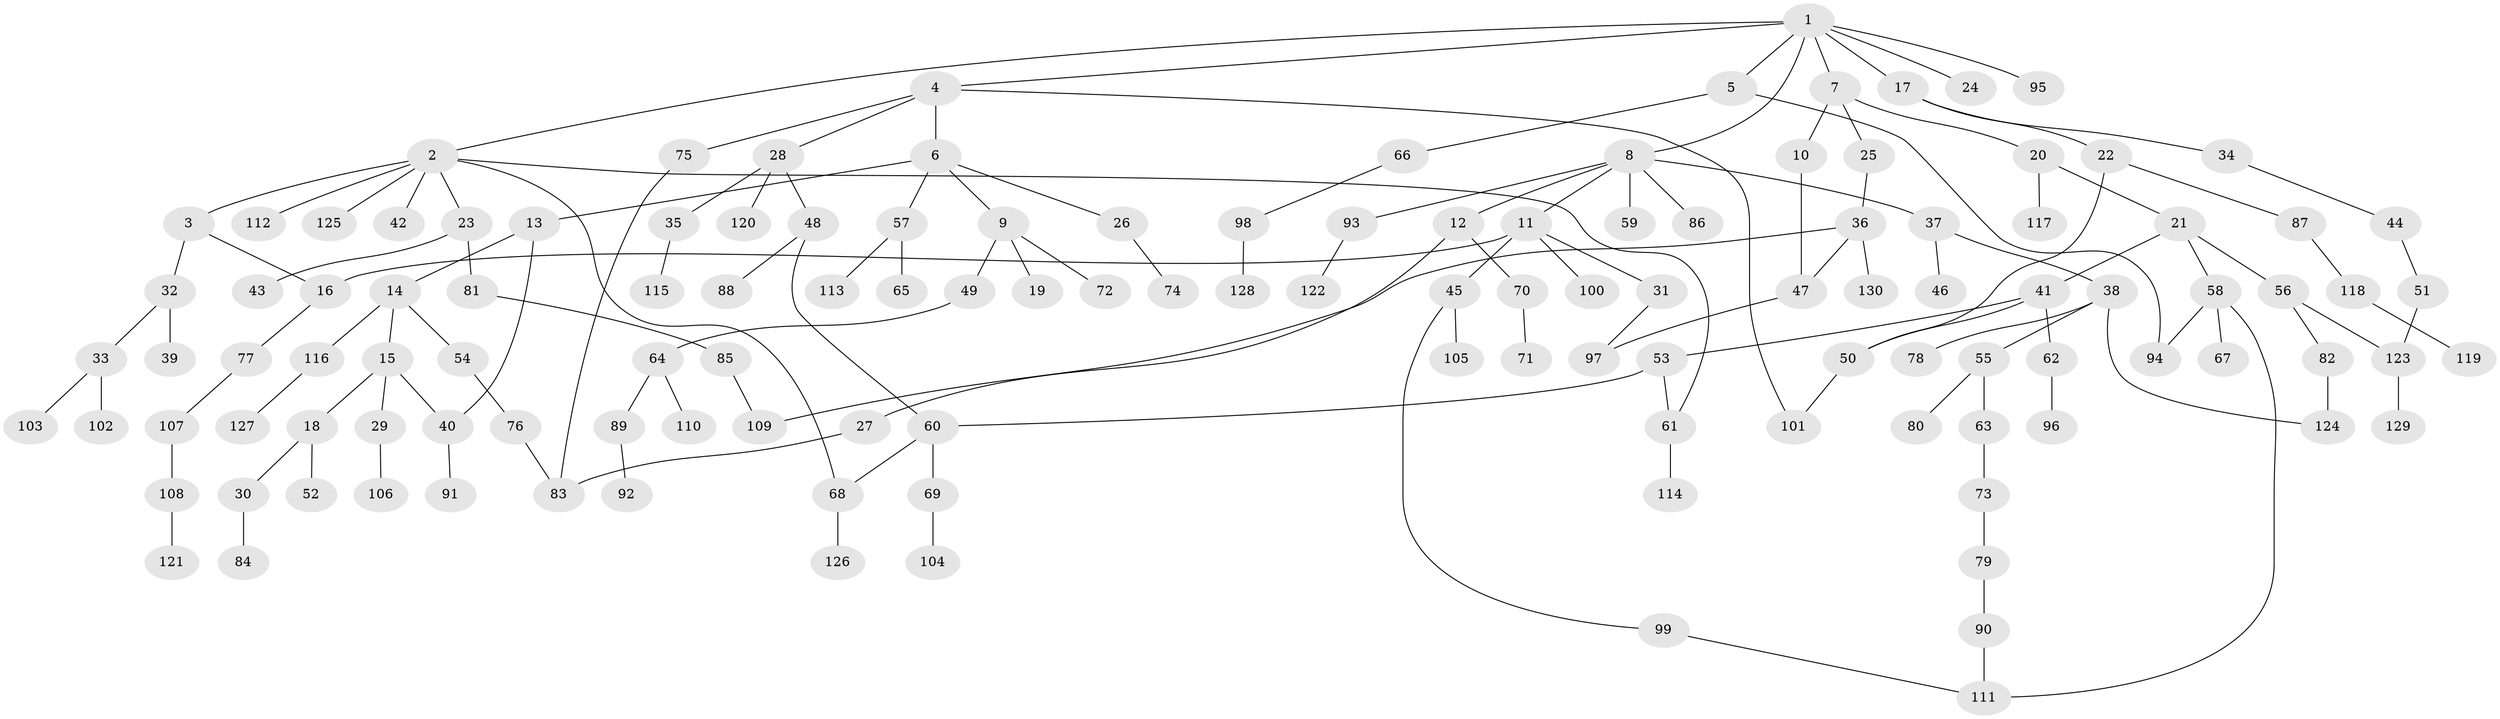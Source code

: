 // Generated by graph-tools (version 1.1) at 2025/25/03/09/25 03:25:28]
// undirected, 130 vertices, 146 edges
graph export_dot {
graph [start="1"]
  node [color=gray90,style=filled];
  1;
  2;
  3;
  4;
  5;
  6;
  7;
  8;
  9;
  10;
  11;
  12;
  13;
  14;
  15;
  16;
  17;
  18;
  19;
  20;
  21;
  22;
  23;
  24;
  25;
  26;
  27;
  28;
  29;
  30;
  31;
  32;
  33;
  34;
  35;
  36;
  37;
  38;
  39;
  40;
  41;
  42;
  43;
  44;
  45;
  46;
  47;
  48;
  49;
  50;
  51;
  52;
  53;
  54;
  55;
  56;
  57;
  58;
  59;
  60;
  61;
  62;
  63;
  64;
  65;
  66;
  67;
  68;
  69;
  70;
  71;
  72;
  73;
  74;
  75;
  76;
  77;
  78;
  79;
  80;
  81;
  82;
  83;
  84;
  85;
  86;
  87;
  88;
  89;
  90;
  91;
  92;
  93;
  94;
  95;
  96;
  97;
  98;
  99;
  100;
  101;
  102;
  103;
  104;
  105;
  106;
  107;
  108;
  109;
  110;
  111;
  112;
  113;
  114;
  115;
  116;
  117;
  118;
  119;
  120;
  121;
  122;
  123;
  124;
  125;
  126;
  127;
  128;
  129;
  130;
  1 -- 2;
  1 -- 4;
  1 -- 5;
  1 -- 7;
  1 -- 8;
  1 -- 17;
  1 -- 24;
  1 -- 95;
  2 -- 3;
  2 -- 23;
  2 -- 42;
  2 -- 61;
  2 -- 112;
  2 -- 125;
  2 -- 68;
  3 -- 32;
  3 -- 16;
  4 -- 6;
  4 -- 28;
  4 -- 75;
  4 -- 101;
  5 -- 66;
  5 -- 94;
  6 -- 9;
  6 -- 13;
  6 -- 26;
  6 -- 57;
  7 -- 10;
  7 -- 20;
  7 -- 25;
  8 -- 11;
  8 -- 12;
  8 -- 37;
  8 -- 59;
  8 -- 86;
  8 -- 93;
  9 -- 19;
  9 -- 49;
  9 -- 72;
  10 -- 47;
  11 -- 16;
  11 -- 31;
  11 -- 45;
  11 -- 100;
  12 -- 27;
  12 -- 70;
  13 -- 14;
  13 -- 40;
  14 -- 15;
  14 -- 54;
  14 -- 116;
  15 -- 18;
  15 -- 29;
  15 -- 40;
  16 -- 77;
  17 -- 22;
  17 -- 34;
  18 -- 30;
  18 -- 52;
  20 -- 21;
  20 -- 117;
  21 -- 41;
  21 -- 56;
  21 -- 58;
  22 -- 50;
  22 -- 87;
  23 -- 43;
  23 -- 81;
  25 -- 36;
  26 -- 74;
  27 -- 83;
  28 -- 35;
  28 -- 48;
  28 -- 120;
  29 -- 106;
  30 -- 84;
  31 -- 97;
  32 -- 33;
  32 -- 39;
  33 -- 102;
  33 -- 103;
  34 -- 44;
  35 -- 115;
  36 -- 47;
  36 -- 109;
  36 -- 130;
  37 -- 38;
  37 -- 46;
  38 -- 55;
  38 -- 78;
  38 -- 124;
  40 -- 91;
  41 -- 53;
  41 -- 62;
  41 -- 50;
  44 -- 51;
  45 -- 99;
  45 -- 105;
  47 -- 97;
  48 -- 60;
  48 -- 88;
  49 -- 64;
  50 -- 101;
  51 -- 123;
  53 -- 61;
  53 -- 60;
  54 -- 76;
  55 -- 63;
  55 -- 80;
  56 -- 82;
  56 -- 123;
  57 -- 65;
  57 -- 113;
  58 -- 67;
  58 -- 94;
  58 -- 111;
  60 -- 68;
  60 -- 69;
  61 -- 114;
  62 -- 96;
  63 -- 73;
  64 -- 89;
  64 -- 110;
  66 -- 98;
  68 -- 126;
  69 -- 104;
  70 -- 71;
  73 -- 79;
  75 -- 83;
  76 -- 83;
  77 -- 107;
  79 -- 90;
  81 -- 85;
  82 -- 124;
  85 -- 109;
  87 -- 118;
  89 -- 92;
  90 -- 111;
  93 -- 122;
  98 -- 128;
  99 -- 111;
  107 -- 108;
  108 -- 121;
  116 -- 127;
  118 -- 119;
  123 -- 129;
}
